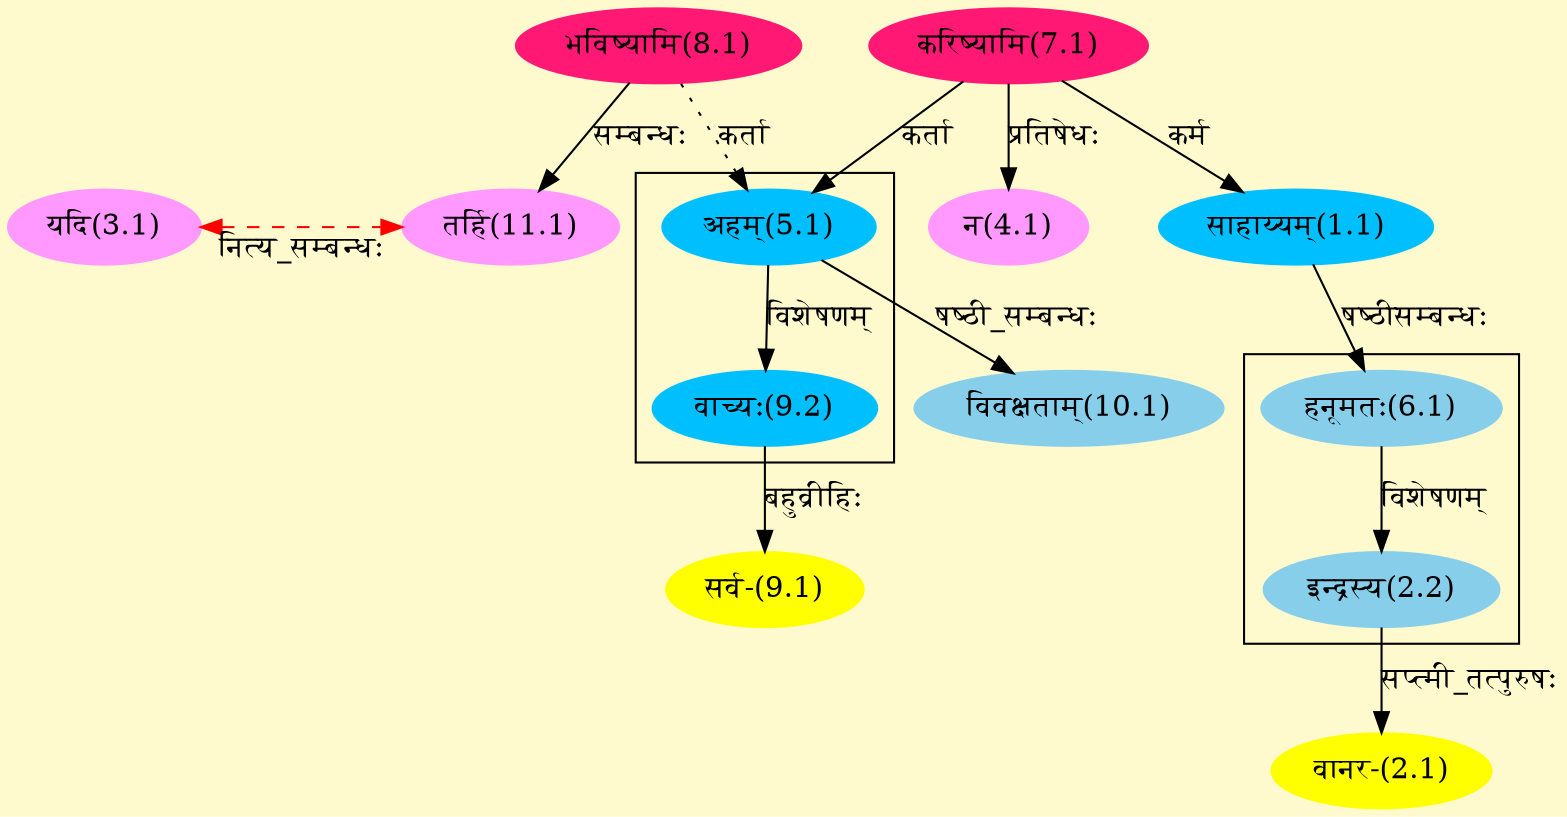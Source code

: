 digraph G{
rankdir=BT;
 compound=true;
 bgcolor="lemonchiffon1";

subgraph cluster_1{
Node2_2 [style=filled, color="#87CEEB" label = "इन्द्रस्य(2.2)"]
Node6_1 [style=filled, color="#87CEEB" label = "हनूमतः(6.1)"]

}

subgraph cluster_2{
Node9_2 [style=filled, color="#00BFFF" label = "वाच्यः(9.2)"]
Node5_1 [style=filled, color="#00BFFF" label = "अहम्(5.1)"]

}
Node1_1 [style=filled, color="#00BFFF" label = "साहाय्यम्(1.1)"]
Node7_1 [style=filled, color="#FF1975" label = "करिष्यामि(7.1)"]
Node2_1 [style=filled, color="#FFFF00" label = "वानर-(2.1)"]
Node2_2 [style=filled, color="#87CEEB" label = "इन्द्रस्य(2.2)"]
Node3_1 [style=filled, color="#FF99FF" label = "यदि(3.1)"]
Node11_1 [style=filled, color="#FF99FF" label = "तर्हि(11.1)"]
Node4_1 [style=filled, color="#FF99FF" label = "न(4.1)"]
Node5_1 [style=filled, color="#00BFFF" label = "अहम्(5.1)"]
Node8_1 [style=filled, color="#FF1975" label = "भविष्यामि(8.1)"]
Node6_1 [style=filled, color="#87CEEB" label = "हनूमतः(6.1)"]
Node [style=filled, color="" label = "()"]
Node9_1 [style=filled, color="#FFFF00" label = "सर्व-(9.1)"]
Node9_2 [style=filled, color="#00BFFF" label = "वाच्यः(9.2)"]
Node10_1 [style=filled, color="#87CEEB" label = "विवक्षताम्(10.1)"]
{rank = same; Node3_1; Node11_1;}
/* Start of Relations section */

Node1_1 -> Node7_1 [  label="कर्म"  dir="back" ]
Node2_1 -> Node2_2 [  label="सप्त्मी_तत्पुरुषः"  dir="back" ]
Node2_2 -> Node6_1 [  label="विशेषणम्"  dir="back" ]
Node3_1 -> Node11_1 [ style=dashed color="red" label="नित्य_सम्बन्धः"  dir="both" ]
Node4_1 -> Node7_1 [  label="प्रतिषेधः"  dir="back" ]
Node5_1 -> Node7_1 [  label="कर्ता"  dir="back" ]
Node5_1 -> Node8_1 [ style=dotted label="कर्ता"  dir="back" ]
Node6_1 -> Node1_1 [  label="षष्ठीसम्बन्धः"  dir="back" ]
Node9_1 -> Node9_2 [  label="बहुव्रीहिः"  dir="back" ]
Node9_2 -> Node5_1 [  label="विशेषणम्"  dir="back" ]
Node10_1 -> Node5_1 [  label="षष्ठी_सम्बन्धः"  dir="back" ]
Node11_1 -> Node8_1 [  label="सम्बन्धः"  dir="back" ]
}
